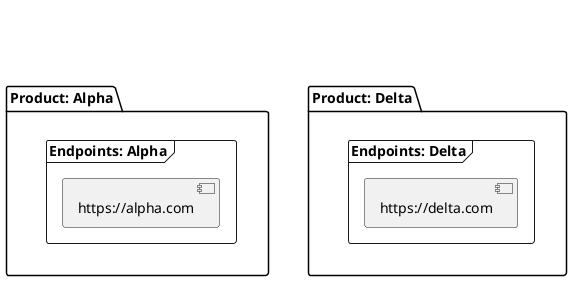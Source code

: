 @startuml

package "Product: Alpha" as PA {
  frame "Endpoints: Alpha" {
    [https://alpha.com]
  }
}
package "Product: Delta" as PD {
  frame "Endpoints: Delta" {
    [https://delta.com]
  }
}

PA <-[hidden]right-> PD

@enduml